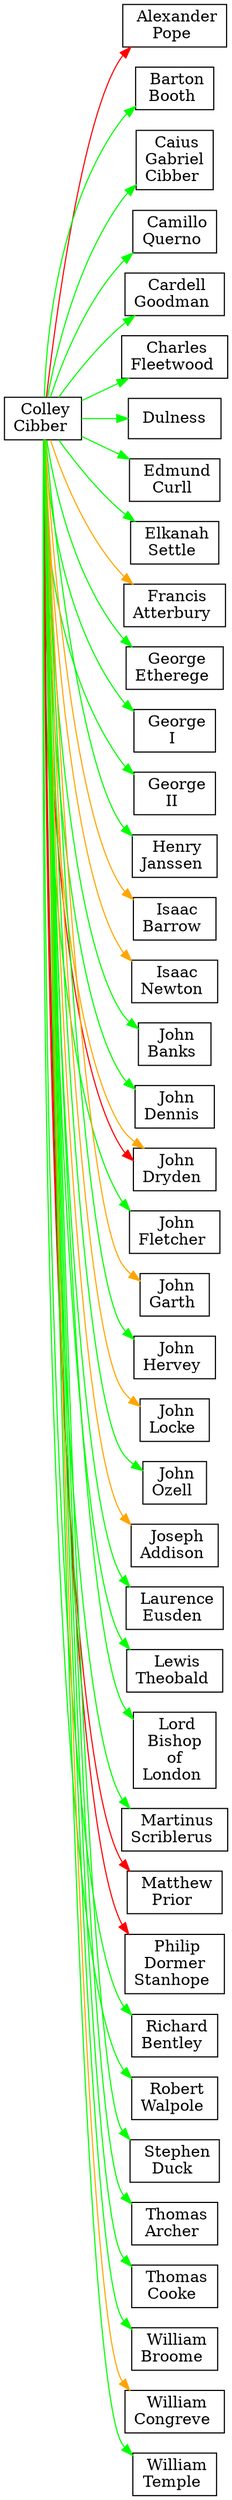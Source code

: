 digraph G {
rankdir=LR
node [shape=rect]
ALEXANDER_POPE [label=< Alexander<br/>Pope >]
BARTON_BOOTH [label=< Barton<br/>Booth >]
CAIUS_GABRIEL_CIBBER [label=< Caius<br/>Gabriel<br/>Cibber >]
CAMILLO_QUERNO [label=< Camillo<br/>Querno >]
CARDELL_GOODMAN [label=< Cardell<br/>Goodman >]
CHARLES_FLEETWOOD [label=< Charles<br/>Fleetwood >]
COLLEY_CIBBER [label=< Colley<br/>Cibber >]
DULNESS [label=< Dulness >]
EDMUND_CURLL [label=< Edmund<br/>Curll >]
ELKANAH_SETTLE [label=< Elkanah<br/>Settle >]
FRANCIS_ATTERBURY [label=< Francis<br/>Atterbury >]
GEORGE_ETHEREGE [label=< George<br/>Etherege >]
GEORGE_I [label=< George<br/>I >]
GEORGE_II [label=< George<br/>II >]
HENRY_JANSSEN [label=< Henry<br/>Janssen >]
ISAAC_BARROW [label=< Isaac<br/>Barrow >]
ISAAC_NEWTON [label=< Isaac<br/>Newton >]
JOHN_BANKS [label=< John<br/>Banks >]
JOHN_DENNIS [label=< John<br/>Dennis >]
JOHN_DRYDEN [label=< John<br/>Dryden >]
JOHN_FLETCHER [label=< John<br/>Fletcher >]
JOHN_GARTH [label=< John<br/>Garth >]
JOHN_HERVEY [label=< John<br/>Hervey >]
JOHN_LOCKE [label=< John<br/>Locke >]
JOHN_OZELL [label=< John<br/>Ozell >]
JOSEPH_ADDISON [label=< Joseph<br/>Addison >]
LAURENCE_EUSDEN [label=< Laurence<br/>Eusden >]
LEWIS_THEOBALD [label=< Lewis<br/>Theobald >]
LORD_BISHOP_OF_LONDON [label=< Lord<br/>Bishop<br/>of<br/>London >]
MARTINUS_SCRIBLERUS [label=< Martinus<br/>Scriblerus >]
MATTHEW_PRIOR [label=< Matthew<br/>Prior >]
PHILIP_DORMER_STANHOPE [label=< Philip<br/>Dormer<br/>Stanhope >]
RICHARD_BENTLEY [label=< Richard<br/>Bentley >]
ROBERT_WALPOLE [label=< Robert<br/>Walpole >]
STEPHEN_DUCK [label=< Stephen<br/>Duck >]
THOMAS_ARCHER [label=< Thomas<br/>Archer >]
THOMAS_COOKE [label=< Thomas<br/>Cooke >]
WILLIAM_BROOME [label=< William<br/>Broome >]
WILLIAM_CONGREVE [label=< William<br/>Congreve >]
WILLIAM_TEMPLE [label=< William<br/>Temple >]
COLLEY_CIBBER -> ALEXANDER_POPE [color=red weight=100]
COLLEY_CIBBER -> BARTON_BOOTH [color=green weight=1]
COLLEY_CIBBER -> CAIUS_GABRIEL_CIBBER [color=green weight=4]
COLLEY_CIBBER -> CAMILLO_QUERNO [color=green weight=4]
COLLEY_CIBBER -> CARDELL_GOODMAN [color=green weight=1]
COLLEY_CIBBER -> CHARLES_FLEETWOOD [color=green weight=1]
COLLEY_CIBBER -> DULNESS [color=green weight=81]
COLLEY_CIBBER -> EDMUND_CURLL [color=green weight=4]
COLLEY_CIBBER -> ELKANAH_SETTLE [color=green weight=9]
COLLEY_CIBBER -> FRANCIS_ATTERBURY [color=orange weight=1]
COLLEY_CIBBER -> GEORGE_ETHEREGE [color=green weight=1]
COLLEY_CIBBER -> GEORGE_I [color=green weight=1]
COLLEY_CIBBER -> GEORGE_II [color=green weight=4]
COLLEY_CIBBER -> HENRY_JANSSEN [color=green weight=1]
COLLEY_CIBBER -> ISAAC_BARROW [color=orange weight=1]
COLLEY_CIBBER -> ISAAC_NEWTON [color=orange weight=1]
COLLEY_CIBBER -> JOHN_BANKS [color=green weight=1]
COLLEY_CIBBER -> JOHN_DENNIS [color=green weight=4]
COLLEY_CIBBER -> JOHN_DRYDEN [color=red weight=1]
COLLEY_CIBBER -> JOHN_DRYDEN [color=orange weight=1]
COLLEY_CIBBER -> JOHN_FLETCHER [color=green weight=1]
COLLEY_CIBBER -> JOHN_GARTH [color=orange weight=1]
COLLEY_CIBBER -> JOHN_HERVEY [color=green weight=1]
COLLEY_CIBBER -> JOHN_LOCKE [color=orange weight=1]
COLLEY_CIBBER -> JOHN_OZELL [color=green weight=1]
COLLEY_CIBBER -> JOSEPH_ADDISON [color=orange weight=1]
COLLEY_CIBBER -> LAURENCE_EUSDEN [color=green weight=9]
COLLEY_CIBBER -> LEWIS_THEOBALD [color=green weight=9]
COLLEY_CIBBER -> LORD_BISHOP_OF_LONDON [color=green weight=1]
COLLEY_CIBBER -> MARTINUS_SCRIBLERUS [color=green weight=4]
COLLEY_CIBBER -> MATTHEW_PRIOR [color=red weight=1]
COLLEY_CIBBER -> PHILIP_DORMER_STANHOPE [color=red weight=1]
COLLEY_CIBBER -> RICHARD_BENTLEY [color=green weight=4]
COLLEY_CIBBER -> ROBERT_WALPOLE [color=green weight=4]
COLLEY_CIBBER -> STEPHEN_DUCK [color=green weight=1]
COLLEY_CIBBER -> THOMAS_ARCHER [color=green weight=1]
COLLEY_CIBBER -> THOMAS_COOKE [color=green weight=1]
COLLEY_CIBBER -> WILLIAM_BROOME [color=green weight=1]
COLLEY_CIBBER -> WILLIAM_CONGREVE [color=orange weight=1]
COLLEY_CIBBER -> WILLIAM_TEMPLE [color=green weight=1]
}